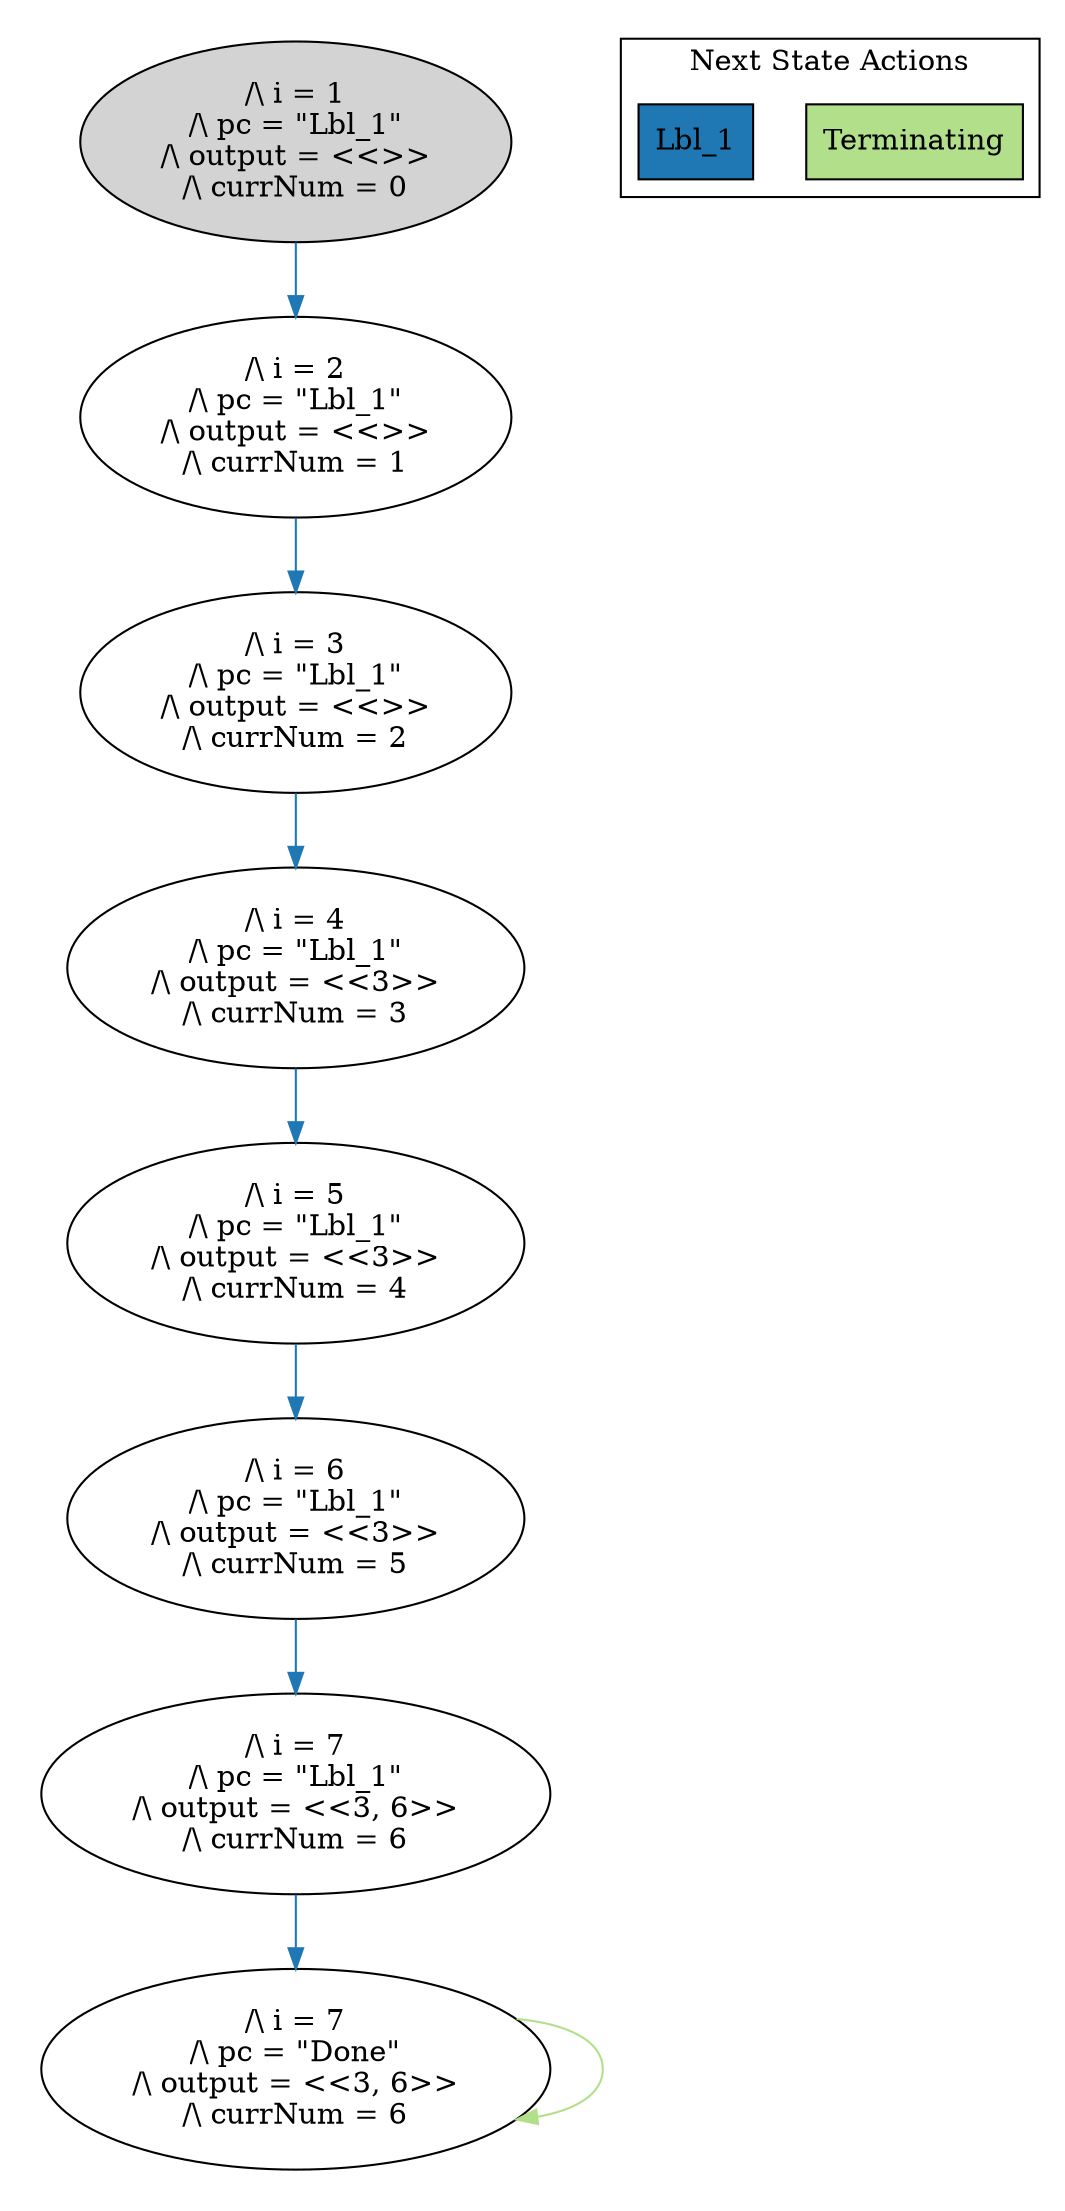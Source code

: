 strict digraph DiskGraph {
edge [colorscheme="paired12"]
nodesep=0.35;
subgraph cluster_graph {
color="white";
4924546484865632134 [label="/\\ i = 1\n/\\ pc = \"Lbl_1\"\n/\\ output = <<>>\n/\\ currNum = 0",style = filled]
4924546484865632134 -> 3105101377405076207 [label="",color="2",fontcolor="2"];
3105101377405076207 [label="/\\ i = 2\n/\\ pc = \"Lbl_1\"\n/\\ output = <<>>\n/\\ currNum = 1"];
3105101377405076207 -> 5562351207479910170 [label="",color="2",fontcolor="2"];
5562351207479910170 [label="/\\ i = 3\n/\\ pc = \"Lbl_1\"\n/\\ output = <<>>\n/\\ currNum = 2"];
5562351207479910170 -> 7344529478336343544 [label="",color="2",fontcolor="2"];
7344529478336343544 [label="/\\ i = 4\n/\\ pc = \"Lbl_1\"\n/\\ output = <<3>>\n/\\ currNum = 3"];
7344529478336343544 -> -1539167532489825209 [label="",color="2",fontcolor="2"];
-1539167532489825209 [label="/\\ i = 5\n/\\ pc = \"Lbl_1\"\n/\\ output = <<3>>\n/\\ currNum = 4"];
-1539167532489825209 -> -1070010041725110166 [label="",color="2",fontcolor="2"];
-1070010041725110166 [label="/\\ i = 6\n/\\ pc = \"Lbl_1\"\n/\\ output = <<3>>\n/\\ currNum = 5"];
-1070010041725110166 -> -6511939644293026171 [label="",color="2",fontcolor="2"];
-6511939644293026171 [label="/\\ i = 7\n/\\ pc = \"Lbl_1\"\n/\\ output = <<3, 6>>\n/\\ currNum = 6"];
-6511939644293026171 -> 2401162561652783865 [label="",color="2",fontcolor="2"];
2401162561652783865 [label="/\\ i = 7\n/\\ pc = \"Done\"\n/\\ output = <<3, 6>>\n/\\ currNum = 6"];
2401162561652783865 -> 2401162561652783865 [label="",color="3",fontcolor="3"];
{rank = same; 4924546484865632134;}
{rank = same; 3105101377405076207;}
{rank = same; 5562351207479910170;}
{rank = same; 7344529478336343544;}
{rank = same; -1539167532489825209;}
{rank = same; -1070010041725110166;}
{rank = same; -6511939644293026171;}
{rank = same; 2401162561652783865;}
}
subgraph cluster_legend {graph[style=bold];label = "Next State Actions" style="solid"
node [ labeljust="l",colorscheme="paired12",style=filled,shape=record ]
Terminating [label="Terminating",fillcolor=3]
Lbl_1 [label="Lbl_1",fillcolor=2]
}}